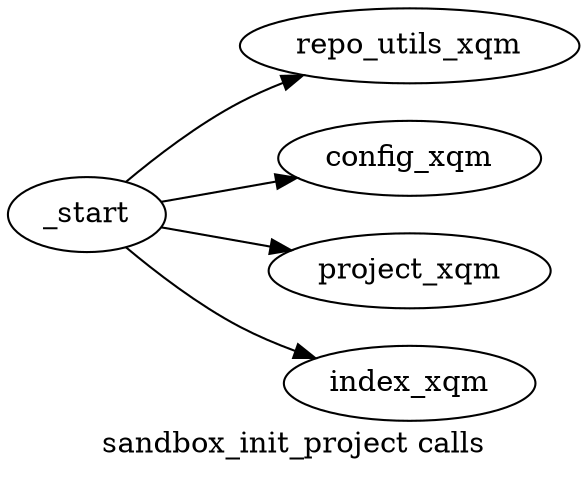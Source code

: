 /* dot -osandbox_init_project_calls.png -Tpng sandbox_init_project_calls.dot */ 
digraph sandbox_init_project_calls {
label="sandbox_init_project calls";
rankdir=LR;
_start -> repo_utils_xqm ;
_start -> config_xqm ;
_start -> project_xqm ;
_start -> index_xqm ;
}
